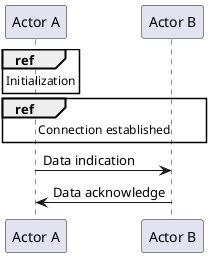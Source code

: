 @startuml
participant "Actor A"
participant "Actor B"
ref over "Actor A" : Initialization
ref over "Actor A", "Actor B" : Connection established
"Actor A" -> "Actor B":Data indication
"Actor B" -> "Actor A":Data acknowledge
@enduml